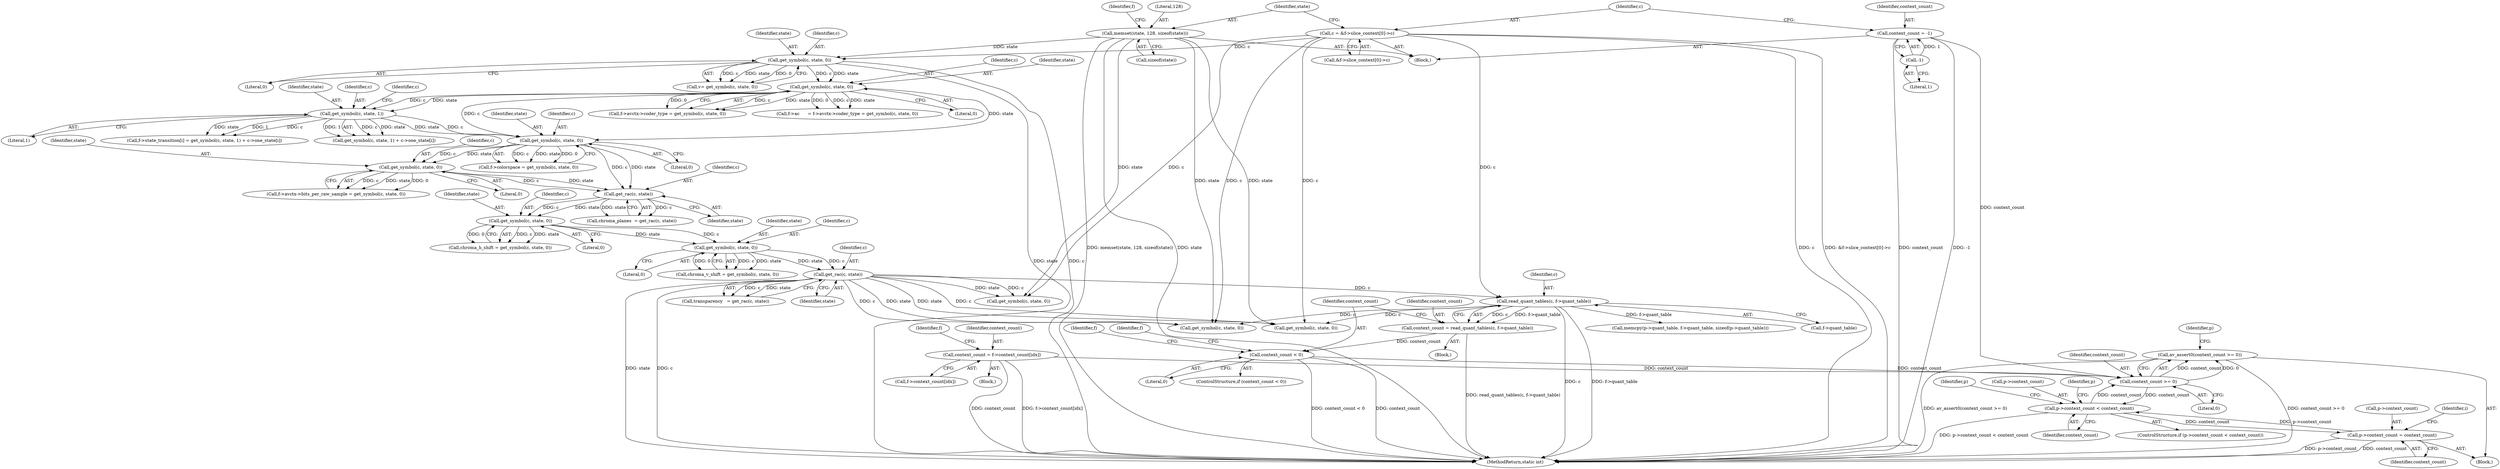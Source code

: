 digraph "0_FFmpeg_547d690d676064069d44703a1917e0dab7e33445@API" {
"1001267" [label="(Call,av_assert0(context_count >= 0))"];
"1001268" [label="(Call,context_count >= 0)"];
"1001240" [label="(Call,context_count = f->context_count[idx])"];
"1000109" [label="(Call,context_count = -1)"];
"1000111" [label="(Call,-1)"];
"1000844" [label="(Call,context_count < 0)"];
"1000836" [label="(Call,context_count = read_quant_tables(c, f->quant_table))"];
"1000838" [label="(Call,read_quant_tables(c, f->quant_table))"];
"1000254" [label="(Call,get_rac(c, state))"];
"1000248" [label="(Call,get_symbol(c, state, 0))"];
"1000242" [label="(Call,get_symbol(c, state, 0))"];
"1000237" [label="(Call,get_rac(c, state))"];
"1000215" [label="(Call,get_symbol(c, state, 0))"];
"1000202" [label="(Call,get_symbol(c, state, 1))"];
"1000175" [label="(Call,get_symbol(c, state, 0))"];
"1000142" [label="(Call,get_symbol(c, state, 0))"];
"1000113" [label="(Call,c = &f->slice_context[0]->c)"];
"1000123" [label="(Call,memset(state, 128, sizeof(state)))"];
"1000231" [label="(Call,get_symbol(c, state, 0))"];
"1001272" [label="(Call,p->context_count < context_count)"];
"1001288" [label="(Call,p->context_count = context_count)"];
"1000205" [label="(Literal,1)"];
"1000142" [label="(Call,get_symbol(c, state, 0))"];
"1001281" [label="(Identifier,p)"];
"1000943" [label="(Identifier,f)"];
"1000195" [label="(Call,f->state_transition[i] = get_symbol(c, state, 1) + c->one_state[i])"];
"1000217" [label="(Identifier,state)"];
"1000110" [label="(Identifier,context_count)"];
"1000835" [label="(Block,)"];
"1000169" [label="(Call,f->avctx->coder_type = get_symbol(c, state, 0))"];
"1000218" [label="(Literal,0)"];
"1001274" [label="(Identifier,p)"];
"1000836" [label="(Call,context_count = read_quant_tables(c, f->quant_table))"];
"1000240" [label="(Call,chroma_h_shift = get_symbol(c, state, 0))"];
"1000177" [label="(Identifier,state)"];
"1000131" [label="(Identifier,f)"];
"1000204" [label="(Identifier,state)"];
"1001292" [label="(Identifier,context_count)"];
"1000248" [label="(Call,get_symbol(c, state, 0))"];
"1000114" [label="(Identifier,c)"];
"1000124" [label="(Identifier,state)"];
"1000251" [label="(Literal,0)"];
"1001288" [label="(Call,p->context_count = context_count)"];
"1000843" [label="(ControlStructure,if (context_count < 0))"];
"1001289" [label="(Call,p->context_count)"];
"1000254" [label="(Call,get_rac(c, state))"];
"1000176" [label="(Identifier,c)"];
"1001267" [label="(Call,av_assert0(context_count >= 0))"];
"1000203" [label="(Identifier,c)"];
"1001263" [label="(Identifier,f)"];
"1001295" [label="(MethodReturn,static int)"];
"1000211" [label="(Call,f->colorspace = get_symbol(c, state, 0))"];
"1000113" [label="(Call,c = &f->slice_context[0]->c)"];
"1000845" [label="(Identifier,context_count)"];
"1001197" [label="(Block,)"];
"1000225" [label="(Call,f->avctx->bits_per_raw_sample = get_symbol(c, state, 0))"];
"1000838" [label="(Call,read_quant_tables(c, f->quant_table))"];
"1001290" [label="(Identifier,p)"];
"1001181" [label="(Identifier,i)"];
"1000104" [label="(Block,)"];
"1000250" [label="(Identifier,state)"];
"1000232" [label="(Identifier,c)"];
"1000238" [label="(Identifier,c)"];
"1001272" [label="(Call,p->context_count < context_count)"];
"1000165" [label="(Call,f->ac      = f->avctx->coder_type = get_symbol(c, state, 0))"];
"1000255" [label="(Identifier,c)"];
"1000850" [label="(Identifier,f)"];
"1001268" [label="(Call,context_count >= 0)"];
"1000234" [label="(Literal,0)"];
"1000249" [label="(Identifier,c)"];
"1000837" [label="(Identifier,context_count)"];
"1001266" [label="(Block,)"];
"1000846" [label="(Literal,0)"];
"1000233" [label="(Identifier,state)"];
"1000237" [label="(Call,get_rac(c, state))"];
"1000140" [label="(Call,v= get_symbol(c, state, 0))"];
"1000252" [label="(Call,transparency   = get_rac(c, state))"];
"1000145" [label="(Literal,0)"];
"1000868" [label="(Call,get_symbol(c, state, 0))"];
"1000235" [label="(Call,chroma_planes  = get_rac(c, state))"];
"1000244" [label="(Identifier,state)"];
"1000125" [label="(Literal,128)"];
"1000243" [label="(Identifier,c)"];
"1001270" [label="(Literal,0)"];
"1000215" [label="(Call,get_symbol(c, state, 0))"];
"1001201" [label="(Call,get_symbol(c, state, 0))"];
"1000115" [label="(Call,&f->slice_context[0]->c)"];
"1000231" [label="(Call,get_symbol(c, state, 0))"];
"1000844" [label="(Call,context_count < 0)"];
"1001241" [label="(Identifier,context_count)"];
"1001249" [label="(Call,memcpy(p->quant_table, f->quant_table, sizeof(p->quant_table)))"];
"1001242" [label="(Call,f->context_count[idx])"];
"1000126" [label="(Call,sizeof(state))"];
"1000201" [label="(Call,get_symbol(c, state, 1) + c->one_state[i])"];
"1000246" [label="(Call,chroma_v_shift = get_symbol(c, state, 0))"];
"1000245" [label="(Literal,0)"];
"1000112" [label="(Literal,1)"];
"1000175" [label="(Call,get_symbol(c, state, 0))"];
"1001271" [label="(ControlStructure,if (p->context_count < context_count))"];
"1000208" [label="(Identifier,c)"];
"1001276" [label="(Identifier,context_count)"];
"1000256" [label="(Identifier,state)"];
"1000109" [label="(Call,context_count = -1)"];
"1000216" [label="(Identifier,c)"];
"1000202" [label="(Call,get_symbol(c, state, 1))"];
"1000239" [label="(Identifier,state)"];
"1000178" [label="(Literal,0)"];
"1000242" [label="(Call,get_symbol(c, state, 0))"];
"1000144" [label="(Identifier,state)"];
"1000143" [label="(Identifier,c)"];
"1001273" [label="(Call,p->context_count)"];
"1000839" [label="(Identifier,c)"];
"1000840" [label="(Call,f->quant_table)"];
"1001016" [label="(Call,get_symbol(c, state, 0))"];
"1001240" [label="(Call,context_count = f->context_count[idx])"];
"1000123" [label="(Call,memset(state, 128, sizeof(state)))"];
"1001269" [label="(Identifier,context_count)"];
"1000111" [label="(Call,-1)"];
"1001267" -> "1001266"  [label="AST: "];
"1001267" -> "1001268"  [label="CFG: "];
"1001268" -> "1001267"  [label="AST: "];
"1001274" -> "1001267"  [label="CFG: "];
"1001267" -> "1001295"  [label="DDG: av_assert0(context_count >= 0)"];
"1001267" -> "1001295"  [label="DDG: context_count >= 0"];
"1001268" -> "1001267"  [label="DDG: context_count"];
"1001268" -> "1001267"  [label="DDG: 0"];
"1001268" -> "1001270"  [label="CFG: "];
"1001269" -> "1001268"  [label="AST: "];
"1001270" -> "1001268"  [label="AST: "];
"1001240" -> "1001268"  [label="DDG: context_count"];
"1000109" -> "1001268"  [label="DDG: context_count"];
"1000844" -> "1001268"  [label="DDG: context_count"];
"1001272" -> "1001268"  [label="DDG: context_count"];
"1001268" -> "1001272"  [label="DDG: context_count"];
"1001240" -> "1001197"  [label="AST: "];
"1001240" -> "1001242"  [label="CFG: "];
"1001241" -> "1001240"  [label="AST: "];
"1001242" -> "1001240"  [label="AST: "];
"1001263" -> "1001240"  [label="CFG: "];
"1001240" -> "1001295"  [label="DDG: context_count"];
"1001240" -> "1001295"  [label="DDG: f->context_count[idx]"];
"1000109" -> "1000104"  [label="AST: "];
"1000109" -> "1000111"  [label="CFG: "];
"1000110" -> "1000109"  [label="AST: "];
"1000111" -> "1000109"  [label="AST: "];
"1000114" -> "1000109"  [label="CFG: "];
"1000109" -> "1001295"  [label="DDG: context_count"];
"1000109" -> "1001295"  [label="DDG: -1"];
"1000111" -> "1000109"  [label="DDG: 1"];
"1000111" -> "1000112"  [label="CFG: "];
"1000112" -> "1000111"  [label="AST: "];
"1000844" -> "1000843"  [label="AST: "];
"1000844" -> "1000846"  [label="CFG: "];
"1000845" -> "1000844"  [label="AST: "];
"1000846" -> "1000844"  [label="AST: "];
"1000850" -> "1000844"  [label="CFG: "];
"1000943" -> "1000844"  [label="CFG: "];
"1000844" -> "1001295"  [label="DDG: context_count < 0"];
"1000844" -> "1001295"  [label="DDG: context_count"];
"1000836" -> "1000844"  [label="DDG: context_count"];
"1000836" -> "1000835"  [label="AST: "];
"1000836" -> "1000838"  [label="CFG: "];
"1000837" -> "1000836"  [label="AST: "];
"1000838" -> "1000836"  [label="AST: "];
"1000845" -> "1000836"  [label="CFG: "];
"1000836" -> "1001295"  [label="DDG: read_quant_tables(c, f->quant_table)"];
"1000838" -> "1000836"  [label="DDG: c"];
"1000838" -> "1000836"  [label="DDG: f->quant_table"];
"1000838" -> "1000840"  [label="CFG: "];
"1000839" -> "1000838"  [label="AST: "];
"1000840" -> "1000838"  [label="AST: "];
"1000838" -> "1001295"  [label="DDG: c"];
"1000838" -> "1001295"  [label="DDG: f->quant_table"];
"1000254" -> "1000838"  [label="DDG: c"];
"1000113" -> "1000838"  [label="DDG: c"];
"1000838" -> "1001016"  [label="DDG: c"];
"1000838" -> "1001201"  [label="DDG: c"];
"1000838" -> "1001249"  [label="DDG: f->quant_table"];
"1000254" -> "1000252"  [label="AST: "];
"1000254" -> "1000256"  [label="CFG: "];
"1000255" -> "1000254"  [label="AST: "];
"1000256" -> "1000254"  [label="AST: "];
"1000252" -> "1000254"  [label="CFG: "];
"1000254" -> "1001295"  [label="DDG: c"];
"1000254" -> "1001295"  [label="DDG: state"];
"1000254" -> "1000252"  [label="DDG: c"];
"1000254" -> "1000252"  [label="DDG: state"];
"1000248" -> "1000254"  [label="DDG: c"];
"1000248" -> "1000254"  [label="DDG: state"];
"1000254" -> "1000868"  [label="DDG: c"];
"1000254" -> "1000868"  [label="DDG: state"];
"1000254" -> "1001016"  [label="DDG: c"];
"1000254" -> "1001016"  [label="DDG: state"];
"1000254" -> "1001201"  [label="DDG: c"];
"1000254" -> "1001201"  [label="DDG: state"];
"1000248" -> "1000246"  [label="AST: "];
"1000248" -> "1000251"  [label="CFG: "];
"1000249" -> "1000248"  [label="AST: "];
"1000250" -> "1000248"  [label="AST: "];
"1000251" -> "1000248"  [label="AST: "];
"1000246" -> "1000248"  [label="CFG: "];
"1000248" -> "1000246"  [label="DDG: c"];
"1000248" -> "1000246"  [label="DDG: state"];
"1000248" -> "1000246"  [label="DDG: 0"];
"1000242" -> "1000248"  [label="DDG: c"];
"1000242" -> "1000248"  [label="DDG: state"];
"1000242" -> "1000240"  [label="AST: "];
"1000242" -> "1000245"  [label="CFG: "];
"1000243" -> "1000242"  [label="AST: "];
"1000244" -> "1000242"  [label="AST: "];
"1000245" -> "1000242"  [label="AST: "];
"1000240" -> "1000242"  [label="CFG: "];
"1000242" -> "1000240"  [label="DDG: c"];
"1000242" -> "1000240"  [label="DDG: state"];
"1000242" -> "1000240"  [label="DDG: 0"];
"1000237" -> "1000242"  [label="DDG: c"];
"1000237" -> "1000242"  [label="DDG: state"];
"1000237" -> "1000235"  [label="AST: "];
"1000237" -> "1000239"  [label="CFG: "];
"1000238" -> "1000237"  [label="AST: "];
"1000239" -> "1000237"  [label="AST: "];
"1000235" -> "1000237"  [label="CFG: "];
"1000237" -> "1000235"  [label="DDG: c"];
"1000237" -> "1000235"  [label="DDG: state"];
"1000215" -> "1000237"  [label="DDG: c"];
"1000215" -> "1000237"  [label="DDG: state"];
"1000231" -> "1000237"  [label="DDG: c"];
"1000231" -> "1000237"  [label="DDG: state"];
"1000215" -> "1000211"  [label="AST: "];
"1000215" -> "1000218"  [label="CFG: "];
"1000216" -> "1000215"  [label="AST: "];
"1000217" -> "1000215"  [label="AST: "];
"1000218" -> "1000215"  [label="AST: "];
"1000211" -> "1000215"  [label="CFG: "];
"1000215" -> "1000211"  [label="DDG: c"];
"1000215" -> "1000211"  [label="DDG: state"];
"1000215" -> "1000211"  [label="DDG: 0"];
"1000202" -> "1000215"  [label="DDG: c"];
"1000202" -> "1000215"  [label="DDG: state"];
"1000175" -> "1000215"  [label="DDG: c"];
"1000175" -> "1000215"  [label="DDG: state"];
"1000215" -> "1000231"  [label="DDG: c"];
"1000215" -> "1000231"  [label="DDG: state"];
"1000202" -> "1000201"  [label="AST: "];
"1000202" -> "1000205"  [label="CFG: "];
"1000203" -> "1000202"  [label="AST: "];
"1000204" -> "1000202"  [label="AST: "];
"1000205" -> "1000202"  [label="AST: "];
"1000208" -> "1000202"  [label="CFG: "];
"1000202" -> "1000195"  [label="DDG: c"];
"1000202" -> "1000195"  [label="DDG: state"];
"1000202" -> "1000195"  [label="DDG: 1"];
"1000202" -> "1000201"  [label="DDG: c"];
"1000202" -> "1000201"  [label="DDG: state"];
"1000202" -> "1000201"  [label="DDG: 1"];
"1000175" -> "1000202"  [label="DDG: c"];
"1000175" -> "1000202"  [label="DDG: state"];
"1000175" -> "1000169"  [label="AST: "];
"1000175" -> "1000178"  [label="CFG: "];
"1000176" -> "1000175"  [label="AST: "];
"1000177" -> "1000175"  [label="AST: "];
"1000178" -> "1000175"  [label="AST: "];
"1000169" -> "1000175"  [label="CFG: "];
"1000175" -> "1000165"  [label="DDG: c"];
"1000175" -> "1000165"  [label="DDG: state"];
"1000175" -> "1000165"  [label="DDG: 0"];
"1000175" -> "1000169"  [label="DDG: c"];
"1000175" -> "1000169"  [label="DDG: state"];
"1000175" -> "1000169"  [label="DDG: 0"];
"1000142" -> "1000175"  [label="DDG: c"];
"1000142" -> "1000175"  [label="DDG: state"];
"1000142" -> "1000140"  [label="AST: "];
"1000142" -> "1000145"  [label="CFG: "];
"1000143" -> "1000142"  [label="AST: "];
"1000144" -> "1000142"  [label="AST: "];
"1000145" -> "1000142"  [label="AST: "];
"1000140" -> "1000142"  [label="CFG: "];
"1000142" -> "1001295"  [label="DDG: state"];
"1000142" -> "1001295"  [label="DDG: c"];
"1000142" -> "1000140"  [label="DDG: c"];
"1000142" -> "1000140"  [label="DDG: state"];
"1000142" -> "1000140"  [label="DDG: 0"];
"1000113" -> "1000142"  [label="DDG: c"];
"1000123" -> "1000142"  [label="DDG: state"];
"1000113" -> "1000104"  [label="AST: "];
"1000113" -> "1000115"  [label="CFG: "];
"1000114" -> "1000113"  [label="AST: "];
"1000115" -> "1000113"  [label="AST: "];
"1000124" -> "1000113"  [label="CFG: "];
"1000113" -> "1001295"  [label="DDG: c"];
"1000113" -> "1001295"  [label="DDG: &f->slice_context[0]->c"];
"1000113" -> "1000868"  [label="DDG: c"];
"1000113" -> "1001016"  [label="DDG: c"];
"1000113" -> "1001201"  [label="DDG: c"];
"1000123" -> "1000104"  [label="AST: "];
"1000123" -> "1000126"  [label="CFG: "];
"1000124" -> "1000123"  [label="AST: "];
"1000125" -> "1000123"  [label="AST: "];
"1000126" -> "1000123"  [label="AST: "];
"1000131" -> "1000123"  [label="CFG: "];
"1000123" -> "1001295"  [label="DDG: memset(state, 128, sizeof(state))"];
"1000123" -> "1001295"  [label="DDG: state"];
"1000123" -> "1000868"  [label="DDG: state"];
"1000123" -> "1001016"  [label="DDG: state"];
"1000123" -> "1001201"  [label="DDG: state"];
"1000231" -> "1000225"  [label="AST: "];
"1000231" -> "1000234"  [label="CFG: "];
"1000232" -> "1000231"  [label="AST: "];
"1000233" -> "1000231"  [label="AST: "];
"1000234" -> "1000231"  [label="AST: "];
"1000225" -> "1000231"  [label="CFG: "];
"1000231" -> "1000225"  [label="DDG: c"];
"1000231" -> "1000225"  [label="DDG: state"];
"1000231" -> "1000225"  [label="DDG: 0"];
"1001272" -> "1001271"  [label="AST: "];
"1001272" -> "1001276"  [label="CFG: "];
"1001273" -> "1001272"  [label="AST: "];
"1001276" -> "1001272"  [label="AST: "];
"1001281" -> "1001272"  [label="CFG: "];
"1001290" -> "1001272"  [label="CFG: "];
"1001272" -> "1001295"  [label="DDG: p->context_count < context_count"];
"1001288" -> "1001272"  [label="DDG: p->context_count"];
"1001272" -> "1001288"  [label="DDG: context_count"];
"1001288" -> "1001266"  [label="AST: "];
"1001288" -> "1001292"  [label="CFG: "];
"1001289" -> "1001288"  [label="AST: "];
"1001292" -> "1001288"  [label="AST: "];
"1001181" -> "1001288"  [label="CFG: "];
"1001288" -> "1001295"  [label="DDG: p->context_count"];
"1001288" -> "1001295"  [label="DDG: context_count"];
}
